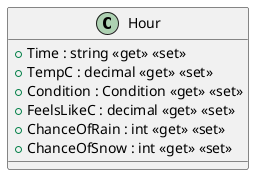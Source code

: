 @startuml
class Hour {
    + Time : string <<get>> <<set>>
    + TempC : decimal <<get>> <<set>>
    + Condition : Condition <<get>> <<set>>
    + FeelsLikeC : decimal <<get>> <<set>>
    + ChanceOfRain : int <<get>> <<set>>
    + ChanceOfSnow : int <<get>> <<set>>
}
@enduml
